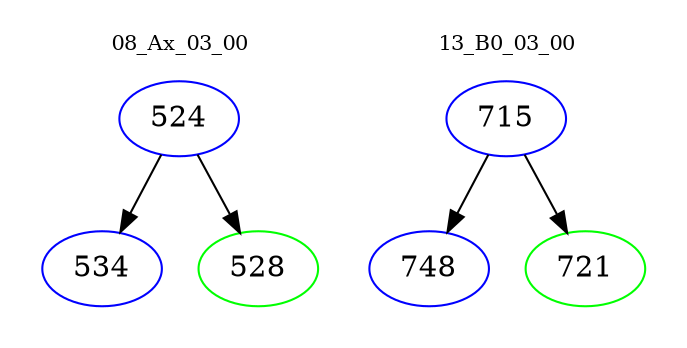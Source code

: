 digraph{
subgraph cluster_0 {
color = white
label = "08_Ax_03_00";
fontsize=10;
T0_524 [label="524", color="blue"]
T0_524 -> T0_534 [color="black"]
T0_534 [label="534", color="blue"]
T0_524 -> T0_528 [color="black"]
T0_528 [label="528", color="green"]
}
subgraph cluster_1 {
color = white
label = "13_B0_03_00";
fontsize=10;
T1_715 [label="715", color="blue"]
T1_715 -> T1_748 [color="black"]
T1_748 [label="748", color="blue"]
T1_715 -> T1_721 [color="black"]
T1_721 [label="721", color="green"]
}
}
